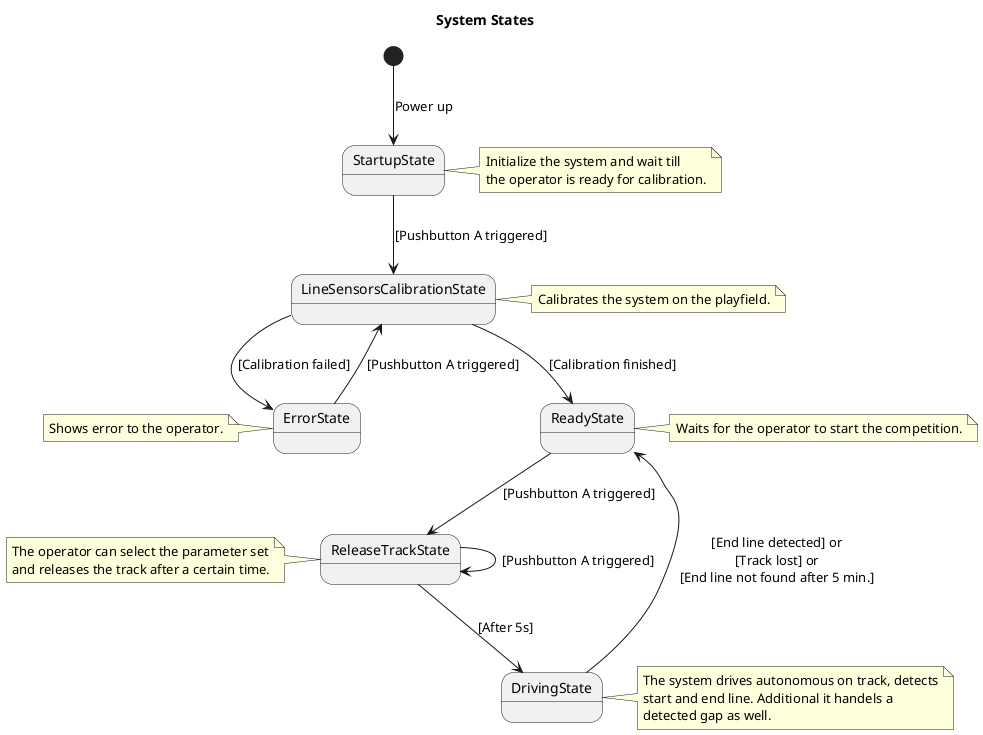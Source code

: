 @startuml

title System States

state StartupState
state LineSensorsCalibrationState
state ErrorState
state DrivingState
state ReadyState
state ReleaseTrackState

[*] --> StartupState: Power up
StartupState --> LineSensorsCalibrationState: [Pushbutton A triggered]
LineSensorsCalibrationState --> ReadyState: [Calibration finished]
LineSensorsCalibrationState --> ErrorState: [Calibration failed]
ReadyState --> ReleaseTrackState: [Pushbutton A triggered]
ReleaseTrackState --> DrivingState: [After 5s]
ReleaseTrackState --> ReleaseTrackState: [Pushbutton A triggered]
DrivingState --> ReadyState: [End line detected] or\n[Track lost] or\n[End line not found after 5 min.]
ErrorState --> LineSensorsCalibrationState: [Pushbutton A triggered]

note right of StartupState
    Initialize the system and wait till
    the operator is ready for calibration.
end note

note right of LineSensorsCalibrationState
    Calibrates the system on the playfield.
end note

note left of ErrorState
    Shows error to the operator.
end note

note right of ReadyState
    Waits for the operator to start the competition.
end note

note left of ReleaseTrackState
    The operator can select the parameter set
    and releases the track after a certain time.
end note

note right of DrivingState
    The system drives autonomous on track, detects
    start and end line. Additional it handels a
    detected gap as well.
end note

@enduml